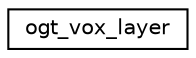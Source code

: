 digraph "Graphical Class Hierarchy"
{
 // LATEX_PDF_SIZE
  edge [fontname="Helvetica",fontsize="10",labelfontname="Helvetica",labelfontsize="10"];
  node [fontname="Helvetica",fontsize="10",shape=record];
  rankdir="LR";
  Node0 [label="ogt_vox_layer",height=0.2,width=0.4,color="black", fillcolor="white", style="filled",URL="$dc/d8b/structogt__vox__layer.htm",tooltip=" "];
}
